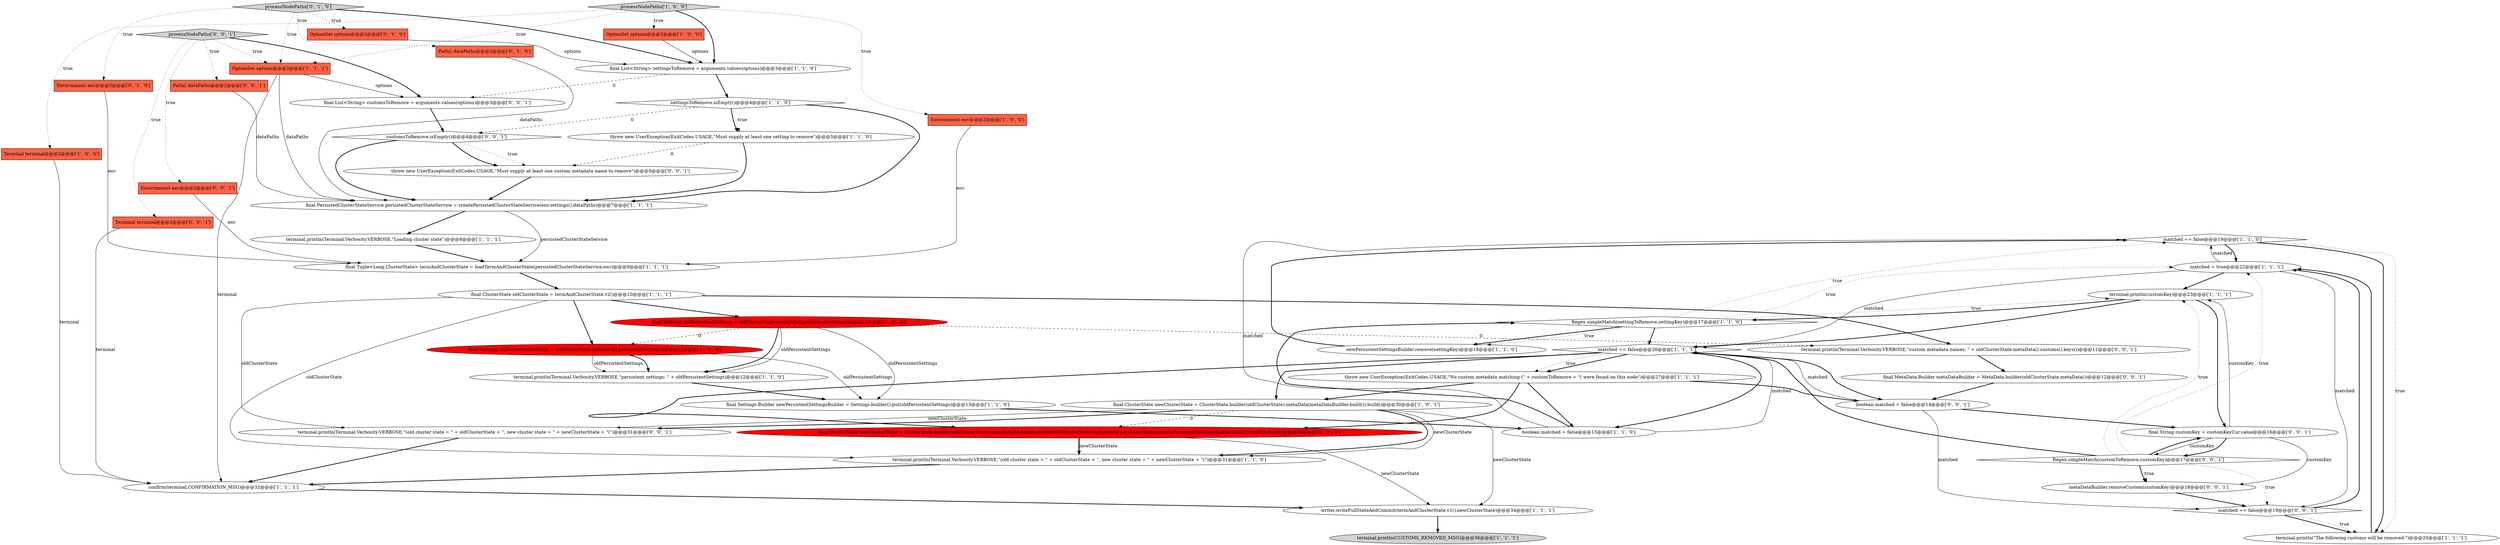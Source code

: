 digraph {
22 [style = filled, label = "matched == false@@@19@@@['1', '1', '0']", fillcolor = white, shape = diamond image = "AAA0AAABBB1BBB"];
20 [style = filled, label = "final Tuple<Long,ClusterState> termAndClusterState = loadTermAndClusterState(persistedClusterStateService,env)@@@9@@@['1', '1', '1']", fillcolor = white, shape = ellipse image = "AAA0AAABBB1BBB"];
35 [style = filled, label = "Path(( dataPaths@@@2@@@['0', '0', '1']", fillcolor = tomato, shape = box image = "AAA0AAABBB3BBB"];
29 [style = filled, label = "Path(( dataPaths@@@2@@@['0', '1', '0']", fillcolor = tomato, shape = box image = "AAA0AAABBB2BBB"];
27 [style = filled, label = "terminal.println(Terminal.Verbosity.VERBOSE,\"Loading cluster state\")@@@8@@@['1', '1', '1']", fillcolor = white, shape = ellipse image = "AAA0AAABBB1BBB"];
23 [style = filled, label = "Regex.simpleMatch(settingToRemove,settingKey)@@@17@@@['1', '1', '0']", fillcolor = white, shape = diamond image = "AAA0AAABBB1BBB"];
1 [style = filled, label = "Environment env@@@2@@@['1', '0', '0']", fillcolor = tomato, shape = box image = "AAA0AAABBB1BBB"];
40 [style = filled, label = "terminal.println(Terminal.Verbosity.VERBOSE,\"(old cluster state = \" + oldClusterState + \", new cluster state = \" + newClusterState + \"(\")@@@31@@@['0', '0', '1']", fillcolor = white, shape = ellipse image = "AAA0AAABBB3BBB"];
46 [style = filled, label = "boolean matched = false@@@14@@@['0', '0', '1']", fillcolor = white, shape = ellipse image = "AAA0AAABBB3BBB"];
9 [style = filled, label = "terminal.println(Terminal.Verbosity.VERBOSE,\"(old cluster state = \" + oldClusterState + \", new cluster state = \" + newClusterState + \"(\")@@@31@@@['1', '1', '0']", fillcolor = white, shape = ellipse image = "AAA0AAABBB1BBB"];
10 [style = filled, label = "terminal.println(CUSTOMS_REMOVED_MSG)@@@36@@@['1', '1', '1']", fillcolor = lightgray, shape = ellipse image = "AAA0AAABBB1BBB"];
26 [style = filled, label = "OptionSet options@@@2@@@['1', '1', '1']", fillcolor = tomato, shape = box image = "AAA0AAABBB1BBB"];
19 [style = filled, label = "throw new UserException(ExitCodes.USAGE,\"No custom metadata matching (\" + customToRemove + \"( were found on this node\")@@@27@@@['1', '1', '1']", fillcolor = white, shape = ellipse image = "AAA0AAABBB1BBB"];
17 [style = filled, label = "writer.writeFullStateAndCommit(termAndClusterState.v1(),newClusterState)@@@34@@@['1', '1', '1']", fillcolor = white, shape = ellipse image = "AAA0AAABBB1BBB"];
31 [style = filled, label = "Environment env@@@2@@@['0', '1', '0']", fillcolor = tomato, shape = box image = "AAA0AAABBB2BBB"];
8 [style = filled, label = "terminal.println(Terminal.Verbosity.VERBOSE,\"persistent settings: \" + oldPersistentSettings)@@@12@@@['1', '1', '0']", fillcolor = white, shape = ellipse image = "AAA0AAABBB1BBB"];
38 [style = filled, label = "matched == false@@@19@@@['0', '0', '1']", fillcolor = white, shape = diamond image = "AAA0AAABBB3BBB"];
33 [style = filled, label = "OptionSet options@@@2@@@['0', '1', '0']", fillcolor = tomato, shape = box image = "AAA0AAABBB2BBB"];
32 [style = filled, label = "final Settings oldPersistentSettings = oldClusterState.metadata().persistentSettings()@@@11@@@['0', '1', '0']", fillcolor = red, shape = ellipse image = "AAA1AAABBB2BBB"];
2 [style = filled, label = "final ClusterState newClusterState = ClusterState.builder(oldClusterState).metaData(metaDataBuilder.build()).build()@@@30@@@['1', '0', '1']", fillcolor = white, shape = ellipse image = "AAA0AAABBB1BBB"];
0 [style = filled, label = "final ClusterState oldClusterState = termAndClusterState.v2()@@@10@@@['1', '1', '1']", fillcolor = white, shape = ellipse image = "AAA0AAABBB1BBB"];
15 [style = filled, label = "final Settings.Builder newPersistentSettingsBuilder = Settings.builder().put(oldPersistentSettings)@@@13@@@['1', '1', '0']", fillcolor = white, shape = ellipse image = "AAA0AAABBB1BBB"];
3 [style = filled, label = "matched = true@@@22@@@['1', '1', '1']", fillcolor = white, shape = ellipse image = "AAA0AAABBB1BBB"];
25 [style = filled, label = "matched == false@@@26@@@['1', '1', '1']", fillcolor = white, shape = diamond image = "AAA0AAABBB1BBB"];
28 [style = filled, label = "terminal.println(\"The following customs will be removed:\")@@@20@@@['1', '1', '1']", fillcolor = white, shape = ellipse image = "AAA0AAABBB1BBB"];
41 [style = filled, label = "customsToRemove.isEmpty()@@@4@@@['0', '0', '1']", fillcolor = white, shape = diamond image = "AAA0AAABBB3BBB"];
42 [style = filled, label = "final List<String> customsToRemove = arguments.values(options)@@@3@@@['0', '0', '1']", fillcolor = white, shape = ellipse image = "AAA0AAABBB3BBB"];
11 [style = filled, label = "boolean matched = false@@@15@@@['1', '1', '0']", fillcolor = white, shape = ellipse image = "AAA0AAABBB1BBB"];
5 [style = filled, label = "Terminal terminal@@@2@@@['1', '0', '0']", fillcolor = tomato, shape = box image = "AAA0AAABBB1BBB"];
14 [style = filled, label = "OptionSet options@@@2@@@['1', '0', '0']", fillcolor = tomato, shape = box image = "AAA0AAABBB1BBB"];
30 [style = filled, label = "processNodePaths['0', '1', '0']", fillcolor = lightgray, shape = diamond image = "AAA0AAABBB2BBB"];
36 [style = filled, label = "final MetaData.Builder metaDataBuilder = MetaData.builder(oldClusterState.metaData())@@@12@@@['0', '0', '1']", fillcolor = white, shape = ellipse image = "AAA0AAABBB3BBB"];
39 [style = filled, label = "terminal.println(Terminal.Verbosity.VERBOSE,\"custom metadata names: \" + oldClusterState.metaData().customs().keys())@@@11@@@['0', '0', '1']", fillcolor = white, shape = ellipse image = "AAA0AAABBB3BBB"];
6 [style = filled, label = "final PersistedClusterStateService persistedClusterStateService = createPersistedClusterStateService(env.settings(),dataPaths)@@@7@@@['1', '1', '1']", fillcolor = white, shape = ellipse image = "AAA0AAABBB1BBB"];
21 [style = filled, label = "settingsToRemove.isEmpty()@@@4@@@['1', '1', '0']", fillcolor = white, shape = diamond image = "AAA0AAABBB1BBB"];
47 [style = filled, label = "throw new UserException(ExitCodes.USAGE,\"Must supply at least one custom metadata name to remove\")@@@5@@@['0', '0', '1']", fillcolor = white, shape = ellipse image = "AAA0AAABBB3BBB"];
49 [style = filled, label = "processNodePaths['0', '0', '1']", fillcolor = lightgray, shape = diamond image = "AAA0AAABBB3BBB"];
12 [style = filled, label = "confirm(terminal,CONFIRMATION_MSG)@@@32@@@['1', '1', '1']", fillcolor = white, shape = ellipse image = "AAA0AAABBB1BBB"];
48 [style = filled, label = "final String customKey = customKeyCur.value@@@16@@@['0', '0', '1']", fillcolor = white, shape = ellipse image = "AAA0AAABBB3BBB"];
16 [style = filled, label = "terminal.println(customKey)@@@23@@@['1', '1', '1']", fillcolor = white, shape = ellipse image = "AAA0AAABBB1BBB"];
44 [style = filled, label = "Environment env@@@2@@@['0', '0', '1']", fillcolor = tomato, shape = box image = "AAA0AAABBB3BBB"];
37 [style = filled, label = "Regex.simpleMatch(customToRemove,customKey)@@@17@@@['0', '0', '1']", fillcolor = white, shape = diamond image = "AAA0AAABBB3BBB"];
4 [style = filled, label = "processNodePaths['1', '0', '0']", fillcolor = lightgray, shape = diamond image = "AAA0AAABBB1BBB"];
24 [style = filled, label = "final Settings oldPersistentSettings = oldClusterState.metaData().persistentSettings()@@@11@@@['1', '0', '0']", fillcolor = red, shape = ellipse image = "AAA1AAABBB1BBB"];
18 [style = filled, label = "final List<String> settingsToRemove = arguments.values(options)@@@3@@@['1', '1', '0']", fillcolor = white, shape = ellipse image = "AAA0AAABBB1BBB"];
34 [style = filled, label = "final ClusterState newClusterState = ClusterState.builder(oldClusterState).metadata(Metadata.builder(oldClusterState.metadata()).persistentSettings(newPersistentSettingsBuilder.build()).build()).build()@@@30@@@['0', '1', '0']", fillcolor = red, shape = ellipse image = "AAA1AAABBB2BBB"];
43 [style = filled, label = "Terminal terminal@@@2@@@['0', '0', '1']", fillcolor = tomato, shape = box image = "AAA0AAABBB3BBB"];
7 [style = filled, label = "newPersistentSettingsBuilder.remove(settingKey)@@@18@@@['1', '1', '0']", fillcolor = white, shape = ellipse image = "AAA0AAABBB1BBB"];
13 [style = filled, label = "throw new UserException(ExitCodes.USAGE,\"Must supply at least one setting to remove\")@@@5@@@['1', '1', '0']", fillcolor = white, shape = ellipse image = "AAA0AAABBB1BBB"];
45 [style = filled, label = "metaDataBuilder.removeCustom(customKey)@@@18@@@['0', '0', '1']", fillcolor = white, shape = ellipse image = "AAA0AAABBB3BBB"];
42->41 [style = bold, label=""];
34->9 [style = bold, label=""];
25->34 [style = bold, label=""];
23->22 [style = dotted, label="true"];
4->1 [style = dotted, label="true"];
48->37 [style = solid, label="customKey"];
20->0 [style = bold, label=""];
0->9 [style = solid, label="oldClusterState"];
37->3 [style = dotted, label="true"];
19->11 [style = bold, label=""];
3->16 [style = bold, label=""];
24->39 [style = dashed, label="0"];
46->48 [style = bold, label=""];
30->18 [style = bold, label=""];
2->17 [style = solid, label="newClusterState"];
29->6 [style = solid, label="dataPaths"];
6->20 [style = solid, label="persistedClusterStateService"];
37->38 [style = dotted, label="true"];
15->11 [style = bold, label=""];
0->24 [style = bold, label=""];
37->48 [style = bold, label=""];
45->38 [style = bold, label=""];
25->19 [style = bold, label=""];
28->3 [style = bold, label=""];
34->17 [style = solid, label="newClusterState"];
25->19 [style = dotted, label="true"];
21->13 [style = bold, label=""];
30->33 [style = dotted, label="true"];
23->25 [style = bold, label=""];
19->34 [style = bold, label=""];
48->37 [style = bold, label=""];
48->16 [style = solid, label="customKey"];
47->6 [style = bold, label=""];
38->28 [style = bold, label=""];
1->20 [style = solid, label="env"];
33->18 [style = solid, label="options"];
31->20 [style = solid, label="env"];
35->6 [style = solid, label="dataPaths"];
4->18 [style = bold, label=""];
41->6 [style = bold, label=""];
19->2 [style = bold, label=""];
2->9 [style = bold, label=""];
25->2 [style = bold, label=""];
37->45 [style = dotted, label="true"];
18->42 [style = dashed, label="0"];
24->32 [style = dashed, label="0"];
30->29 [style = dotted, label="true"];
36->46 [style = bold, label=""];
26->6 [style = solid, label="dataPaths"];
34->9 [style = solid, label="newClusterState"];
38->28 [style = dotted, label="true"];
49->44 [style = dotted, label="true"];
23->3 [style = dotted, label="true"];
37->45 [style = bold, label=""];
21->13 [style = dotted, label="true"];
23->7 [style = bold, label=""];
19->46 [style = bold, label=""];
24->8 [style = bold, label=""];
27->20 [style = bold, label=""];
11->25 [style = solid, label="matched"];
4->26 [style = dotted, label="true"];
0->39 [style = bold, label=""];
32->15 [style = solid, label="oldPersistentSettings"];
23->16 [style = dotted, label="true"];
17->10 [style = bold, label=""];
4->5 [style = dotted, label="true"];
8->15 [style = bold, label=""];
26->42 [style = solid, label="options"];
37->25 [style = bold, label=""];
12->17 [style = bold, label=""];
46->25 [style = solid, label="matched"];
22->28 [style = bold, label=""];
16->23 [style = bold, label=""];
23->7 [style = dotted, label="true"];
2->9 [style = solid, label="newClusterState"];
38->3 [style = bold, label=""];
46->38 [style = solid, label="matched"];
26->12 [style = solid, label="terminal"];
6->27 [style = bold, label=""];
7->22 [style = bold, label=""];
40->12 [style = bold, label=""];
32->8 [style = bold, label=""];
43->12 [style = solid, label="terminal"];
3->38 [style = solid, label="matched"];
2->40 [style = solid, label="newClusterState"];
3->25 [style = solid, label="matched"];
16->48 [style = bold, label=""];
41->47 [style = dotted, label="true"];
49->26 [style = dotted, label="true"];
9->12 [style = bold, label=""];
41->47 [style = bold, label=""];
18->21 [style = bold, label=""];
13->6 [style = bold, label=""];
0->32 [style = bold, label=""];
14->18 [style = solid, label="options"];
49->43 [style = dotted, label="true"];
0->40 [style = solid, label="oldClusterState"];
30->31 [style = dotted, label="true"];
37->16 [style = dotted, label="true"];
32->8 [style = solid, label="oldPersistentSettings"];
49->42 [style = bold, label=""];
44->20 [style = solid, label="env"];
21->6 [style = bold, label=""];
24->15 [style = solid, label="oldPersistentSettings"];
22->28 [style = dotted, label="true"];
16->25 [style = bold, label=""];
2->40 [style = bold, label=""];
25->46 [style = bold, label=""];
30->26 [style = dotted, label="true"];
4->14 [style = dotted, label="true"];
48->45 [style = solid, label="customKey"];
3->22 [style = solid, label="matched"];
22->3 [style = bold, label=""];
5->12 [style = solid, label="terminal"];
49->35 [style = dotted, label="true"];
21->41 [style = dashed, label="0"];
25->11 [style = bold, label=""];
24->8 [style = solid, label="oldPersistentSettings"];
2->34 [style = dashed, label="0"];
11->22 [style = solid, label="matched"];
13->47 [style = dashed, label="0"];
11->23 [style = bold, label=""];
39->36 [style = bold, label=""];
}
